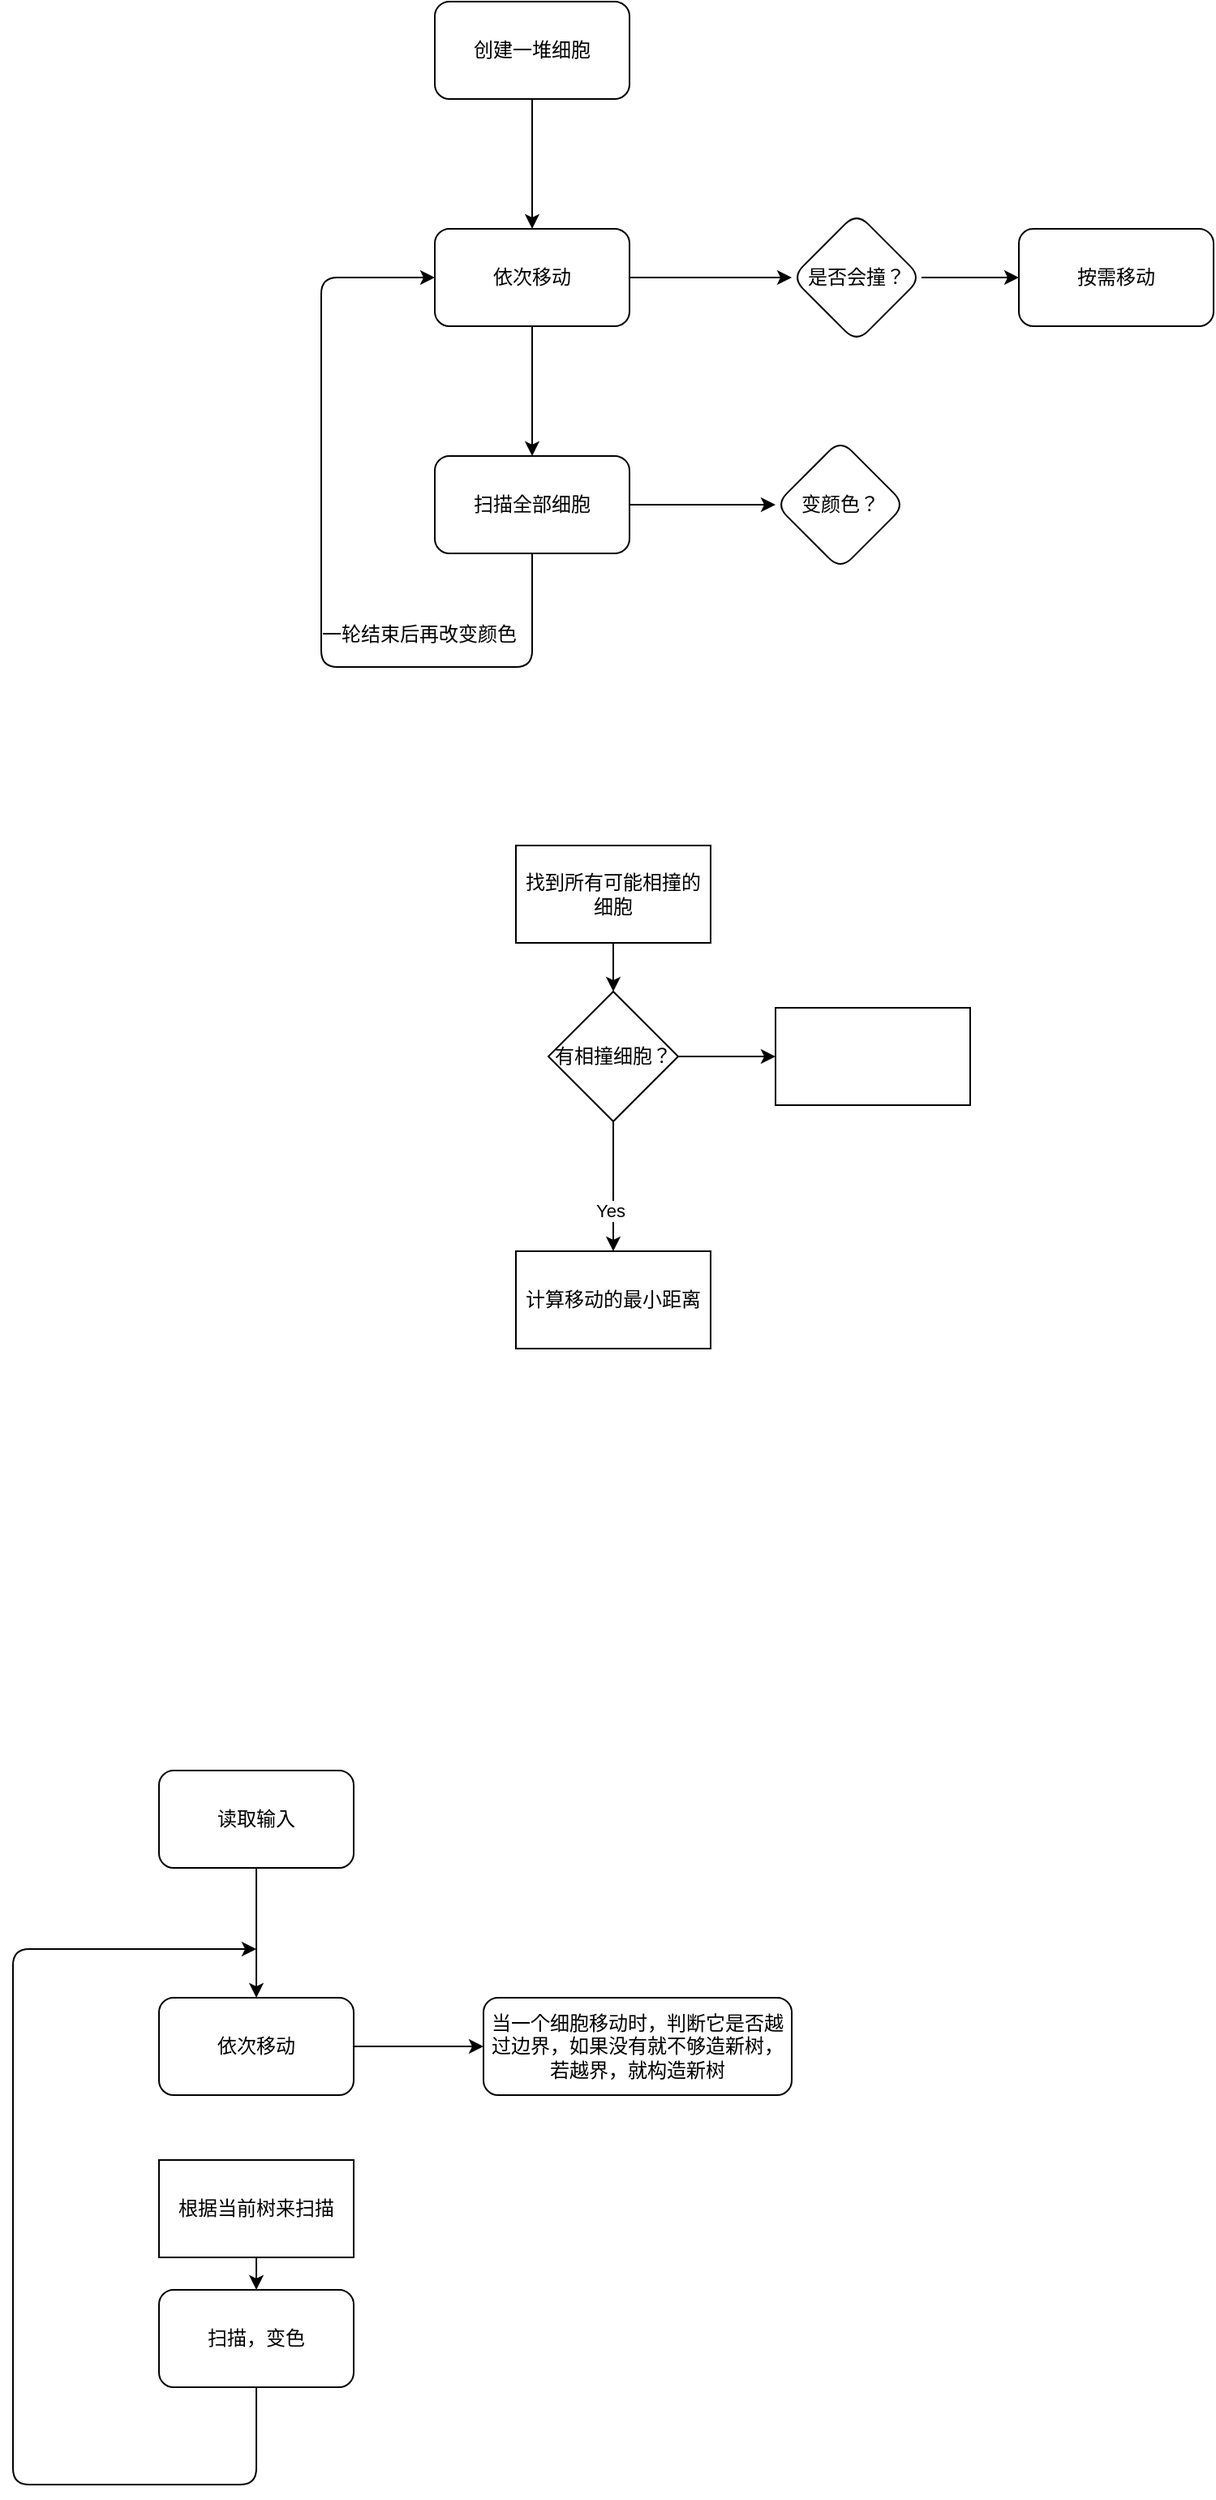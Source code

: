 <mxfile>
    <diagram id="IjHVSttKqiaAJNcIJwFN" name="第 1 页">
        <mxGraphModel dx="1063" dy="599" grid="1" gridSize="10" guides="1" tooltips="1" connect="1" arrows="1" fold="1" page="1" pageScale="1" pageWidth="900" pageHeight="1300" math="0" shadow="0">
            <root>
                <mxCell id="0"/>
                <mxCell id="1" parent="0"/>
                <mxCell id="4" value="" style="edgeStyle=none;html=1;" parent="1" source="2" target="3" edge="1">
                    <mxGeometry relative="1" as="geometry"/>
                </mxCell>
                <mxCell id="2" value="创建一堆细胞" style="rounded=1;whiteSpace=wrap;html=1;" parent="1" vertex="1">
                    <mxGeometry x="390" y="110" width="120" height="60" as="geometry"/>
                </mxCell>
                <mxCell id="22" value="" style="edgeStyle=none;html=1;" parent="1" source="3" target="21" edge="1">
                    <mxGeometry relative="1" as="geometry"/>
                </mxCell>
                <mxCell id="3" value="依次移动" style="whiteSpace=wrap;html=1;rounded=1;" parent="1" vertex="1">
                    <mxGeometry x="390" y="250" width="120" height="60" as="geometry"/>
                </mxCell>
                <mxCell id="17" value="" style="edgeStyle=none;html=1;exitX=0.5;exitY=1;exitDx=0;exitDy=0;" parent="1" source="3" target="16" edge="1">
                    <mxGeometry relative="1" as="geometry"/>
                </mxCell>
                <mxCell id="19" value="" style="edgeStyle=none;html=1;" parent="1" source="16" target="18" edge="1">
                    <mxGeometry relative="1" as="geometry"/>
                </mxCell>
                <mxCell id="16" value="扫描全部细胞" style="whiteSpace=wrap;html=1;rounded=1;" parent="1" vertex="1">
                    <mxGeometry x="390" y="390" width="120" height="60" as="geometry"/>
                </mxCell>
                <mxCell id="18" value="变颜色？" style="rhombus;whiteSpace=wrap;html=1;rounded=1;" parent="1" vertex="1">
                    <mxGeometry x="600" y="380" width="80" height="80" as="geometry"/>
                </mxCell>
                <mxCell id="24" value="" style="edgeStyle=none;html=1;" parent="1" source="21" target="23" edge="1">
                    <mxGeometry relative="1" as="geometry"/>
                </mxCell>
                <mxCell id="21" value="是否会撞？" style="rhombus;whiteSpace=wrap;html=1;rounded=1;" parent="1" vertex="1">
                    <mxGeometry x="610" y="240" width="80" height="80" as="geometry"/>
                </mxCell>
                <mxCell id="23" value="按需移动" style="whiteSpace=wrap;html=1;rounded=1;" parent="1" vertex="1">
                    <mxGeometry x="750" y="250" width="120" height="60" as="geometry"/>
                </mxCell>
                <mxCell id="25" value="一轮结束后再改变颜色" style="text;html=1;align=center;verticalAlign=middle;resizable=0;points=[];autosize=1;strokeColor=none;fillColor=none;" parent="1" vertex="1">
                    <mxGeometry x="310" y="490" width="140" height="20" as="geometry"/>
                </mxCell>
                <mxCell id="26" value="" style="endArrow=classic;html=1;exitX=0.5;exitY=1;exitDx=0;exitDy=0;entryX=0;entryY=0.5;entryDx=0;entryDy=0;" parent="1" source="16" target="3" edge="1">
                    <mxGeometry width="50" height="50" relative="1" as="geometry">
                        <mxPoint x="230" y="710" as="sourcePoint"/>
                        <mxPoint x="450" y="550" as="targetPoint"/>
                        <Array as="points">
                            <mxPoint x="450" y="520"/>
                            <mxPoint x="320" y="520"/>
                            <mxPoint x="320" y="280"/>
                        </Array>
                    </mxGeometry>
                </mxCell>
                <mxCell id="32" value="" style="edgeStyle=none;html=1;" parent="1" source="28" target="31" edge="1">
                    <mxGeometry relative="1" as="geometry"/>
                </mxCell>
                <mxCell id="28" value="找到所有可能相撞的细胞" style="whiteSpace=wrap;html=1;" parent="1" vertex="1">
                    <mxGeometry x="440" y="630" width="120" height="60" as="geometry"/>
                </mxCell>
                <mxCell id="29" value="计算移动的最小距离" style="whiteSpace=wrap;html=1;" parent="1" vertex="1">
                    <mxGeometry x="440" y="880" width="120" height="60" as="geometry"/>
                </mxCell>
                <mxCell id="33" value="" style="edgeStyle=none;html=1;" parent="1" source="31" target="29" edge="1">
                    <mxGeometry relative="1" as="geometry"/>
                </mxCell>
                <mxCell id="34" value="Yes" style="edgeLabel;html=1;align=center;verticalAlign=middle;resizable=0;points=[];" parent="33" vertex="1" connectable="0">
                    <mxGeometry x="0.375" y="-2" relative="1" as="geometry">
                        <mxPoint as="offset"/>
                    </mxGeometry>
                </mxCell>
                <mxCell id="36" value="" style="edgeStyle=none;html=1;" parent="1" source="31" target="35" edge="1">
                    <mxGeometry relative="1" as="geometry"/>
                </mxCell>
                <mxCell id="31" value="有相撞细胞？" style="rhombus;whiteSpace=wrap;html=1;" parent="1" vertex="1">
                    <mxGeometry x="460" y="720" width="80" height="80" as="geometry"/>
                </mxCell>
                <mxCell id="35" value="" style="whiteSpace=wrap;html=1;" parent="1" vertex="1">
                    <mxGeometry x="600" y="730" width="120" height="60" as="geometry"/>
                </mxCell>
                <mxCell id="39" value="" style="edgeStyle=none;html=1;" edge="1" parent="1" source="37" target="38">
                    <mxGeometry relative="1" as="geometry"/>
                </mxCell>
                <mxCell id="37" value="读取输入" style="rounded=1;whiteSpace=wrap;html=1;" vertex="1" parent="1">
                    <mxGeometry x="220" y="1200" width="120" height="60" as="geometry"/>
                </mxCell>
                <mxCell id="46" value="" style="edgeStyle=none;html=1;" edge="1" parent="1" source="38" target="45">
                    <mxGeometry relative="1" as="geometry"/>
                </mxCell>
                <mxCell id="38" value="依次移动" style="whiteSpace=wrap;html=1;rounded=1;" vertex="1" parent="1">
                    <mxGeometry x="220" y="1340" width="120" height="60" as="geometry"/>
                </mxCell>
                <mxCell id="40" value="扫描，变色" style="whiteSpace=wrap;html=1;rounded=1;" vertex="1" parent="1">
                    <mxGeometry x="220" y="1520" width="120" height="60" as="geometry"/>
                </mxCell>
                <mxCell id="42" value="" style="endArrow=classic;html=1;exitX=0.5;exitY=1;exitDx=0;exitDy=0;" edge="1" parent="1" source="40">
                    <mxGeometry width="50" height="50" relative="1" as="geometry">
                        <mxPoint x="250" y="1460" as="sourcePoint"/>
                        <mxPoint x="280" y="1310" as="targetPoint"/>
                        <Array as="points">
                            <mxPoint x="280" y="1640"/>
                            <mxPoint x="200" y="1640"/>
                            <mxPoint x="130" y="1640"/>
                            <mxPoint x="130" y="1310"/>
                        </Array>
                    </mxGeometry>
                </mxCell>
                <mxCell id="45" value="当一个细胞移动时，判断它是否越过边界，如果没有就不够造新树，若越界，就构造新树" style="whiteSpace=wrap;html=1;rounded=1;" vertex="1" parent="1">
                    <mxGeometry x="420" y="1340" width="190" height="60" as="geometry"/>
                </mxCell>
                <mxCell id="48" style="edgeStyle=none;html=1;exitX=0.5;exitY=1;exitDx=0;exitDy=0;entryX=0.5;entryY=0;entryDx=0;entryDy=0;" edge="1" parent="1" source="47" target="40">
                    <mxGeometry relative="1" as="geometry"/>
                </mxCell>
                <mxCell id="47" value="根据当前树来扫描" style="whiteSpace=wrap;html=1;" vertex="1" parent="1">
                    <mxGeometry x="220" y="1440" width="120" height="60" as="geometry"/>
                </mxCell>
            </root>
        </mxGraphModel>
    </diagram>
</mxfile>